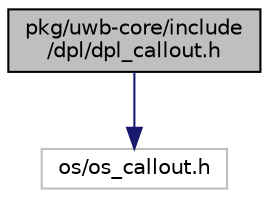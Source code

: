 digraph "pkg/uwb-core/include/dpl/dpl_callout.h"
{
 // LATEX_PDF_SIZE
  edge [fontname="Helvetica",fontsize="10",labelfontname="Helvetica",labelfontsize="10"];
  node [fontname="Helvetica",fontsize="10",shape=record];
  Node1 [label="pkg/uwb-core/include\l/dpl/dpl_callout.h",height=0.2,width=0.4,color="black", fillcolor="grey75", style="filled", fontcolor="black",tooltip="uwb-core DPL (Decawave Porting Layer) callout abstraction"];
  Node1 -> Node2 [color="midnightblue",fontsize="10",style="solid",fontname="Helvetica"];
  Node2 [label="os/os_callout.h",height=0.2,width=0.4,color="grey75", fillcolor="white", style="filled",tooltip=" "];
}
